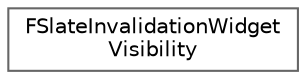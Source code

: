 digraph "Graphical Class Hierarchy"
{
 // INTERACTIVE_SVG=YES
 // LATEX_PDF_SIZE
  bgcolor="transparent";
  edge [fontname=Helvetica,fontsize=10,labelfontname=Helvetica,labelfontsize=10];
  node [fontname=Helvetica,fontsize=10,shape=box,height=0.2,width=0.4];
  rankdir="LR";
  Node0 [id="Node000000",label="FSlateInvalidationWidget\lVisibility",height=0.2,width=0.4,color="grey40", fillcolor="white", style="filled",URL="$de/d30/structFSlateInvalidationWidgetVisibility.html",tooltip=" "];
}
